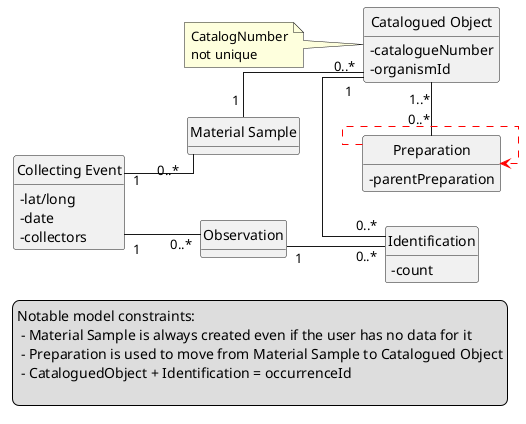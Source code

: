 @startuml
left to right direction

skinparam classAttributeIconSize 0

hide circle
hide methods

class "Collecting Event" as ce {
-lat/long
-date
-collectors
}

class "Material Sample" as ms {
}

class "Observation" as obs {
}

skinparam linetype spline

note "CatalogNumber\nnot unique" as NU

class "Catalogued Object" as co {
-catalogueNumber
-organismId
}

class "Identification" as identification{
-count
}

class "Preparation" as preparation{
-parentPreparation
}

ce "1 " -- "0..*" ms
ce "1 " -- "0..*" obs
ms "1 " -- "0..*" co
skinparam linetype ortho
co "1 " - "0..*" identification
co "1..*" - "0..*" preparation
co -up-> NU
preparation -[#red,dashed]-> preparation
obs "1 " -- "0..*" identification

legend right
Notable model constraints:
 - Material Sample is always created even if the user has no data for it
 - Preparation is used to move from Material Sample to Catalogued Object
 - CataloguedObject + Identification = occurrenceId

endlegend
@enduml

